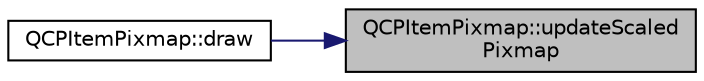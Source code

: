 digraph "QCPItemPixmap::updateScaledPixmap"
{
 // LATEX_PDF_SIZE
  edge [fontname="Helvetica",fontsize="10",labelfontname="Helvetica",labelfontsize="10"];
  node [fontname="Helvetica",fontsize="10",shape=record];
  rankdir="RL";
  Node1 [label="QCPItemPixmap::updateScaled\lPixmap",height=0.2,width=0.4,color="black", fillcolor="grey75", style="filled", fontcolor="black",tooltip=" "];
  Node1 -> Node2 [dir="back",color="midnightblue",fontsize="10",style="solid",fontname="Helvetica"];
  Node2 [label="QCPItemPixmap::draw",height=0.2,width=0.4,color="black", fillcolor="white", style="filled",URL="$classQCPItemPixmap.html#a9538a7d37fe20a4ff4bb2cb5bbbf2b48",tooltip=" "];
}
